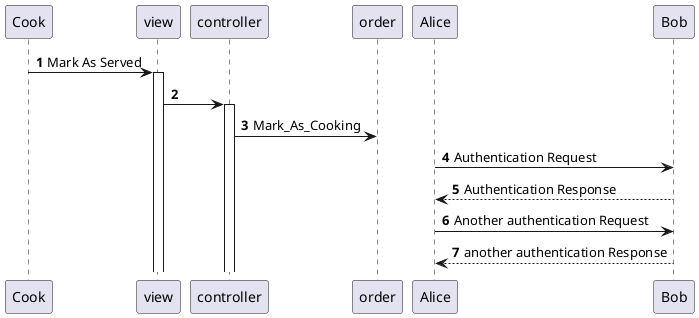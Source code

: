@startuml
'https://plantuml.com/sequence-diagram

autonumber



Cook -> view ++:Mark As Served

view ->controller++:

controller->order: Mark_As_Cooking


/'
For this one, all we need to do is have the order removed from the queue


'/


Alice -> Bob: Authentication Request
Bob --> Alice: Authentication Response

Alice -> Bob: Another authentication Request
Alice <-- Bob: another authentication Response
@enduml